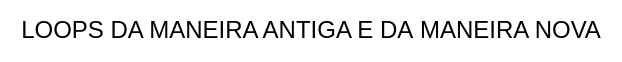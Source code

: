 <mxfile>
    <diagram id="G_GHirq6YHZsUxLfx--a" name="Page-1">
        <mxGraphModel dx="1139" dy="638" grid="1" gridSize="10" guides="1" tooltips="1" connect="1" arrows="1" fold="1" page="1" pageScale="1" pageWidth="827" pageHeight="1169" math="0" shadow="0">
            <root>
                <mxCell id="0"/>
                <mxCell id="1" parent="0"/>
                <mxCell id="2" value="&lt;div&gt;LOOPS DA MANEIRA ANTIGA E DA&amp;nbsp;&lt;span style=&quot;background-color: initial;&quot;&gt;MANEIRA NOVA&lt;/span&gt;&lt;/div&gt;" style="text;html=1;align=center;verticalAlign=middle;resizable=0;points=[];autosize=1;strokeColor=none;fillColor=none;" vertex="1" parent="1">
                    <mxGeometry x="259" y="200" width="310" height="30" as="geometry"/>
                </mxCell>
            </root>
        </mxGraphModel>
    </diagram>
</mxfile>